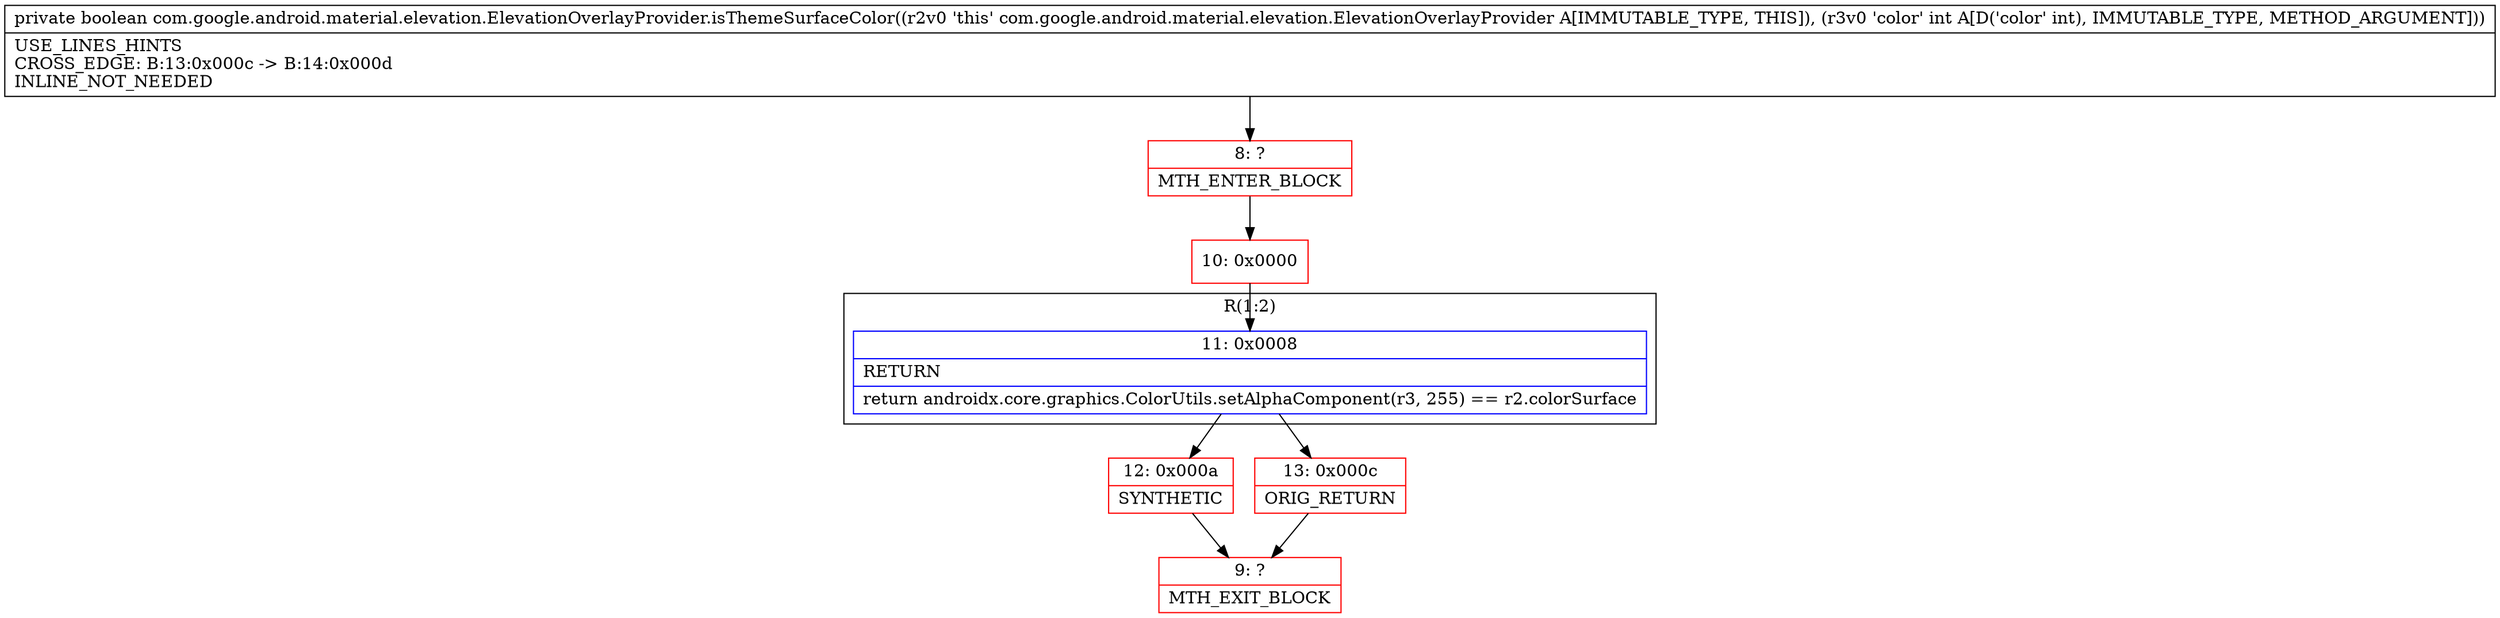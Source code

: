 digraph "CFG forcom.google.android.material.elevation.ElevationOverlayProvider.isThemeSurfaceColor(I)Z" {
subgraph cluster_Region_163939914 {
label = "R(1:2)";
node [shape=record,color=blue];
Node_11 [shape=record,label="{11\:\ 0x0008|RETURN\l|return androidx.core.graphics.ColorUtils.setAlphaComponent(r3, 255) == r2.colorSurface\l}"];
}
Node_8 [shape=record,color=red,label="{8\:\ ?|MTH_ENTER_BLOCK\l}"];
Node_10 [shape=record,color=red,label="{10\:\ 0x0000}"];
Node_12 [shape=record,color=red,label="{12\:\ 0x000a|SYNTHETIC\l}"];
Node_9 [shape=record,color=red,label="{9\:\ ?|MTH_EXIT_BLOCK\l}"];
Node_13 [shape=record,color=red,label="{13\:\ 0x000c|ORIG_RETURN\l}"];
MethodNode[shape=record,label="{private boolean com.google.android.material.elevation.ElevationOverlayProvider.isThemeSurfaceColor((r2v0 'this' com.google.android.material.elevation.ElevationOverlayProvider A[IMMUTABLE_TYPE, THIS]), (r3v0 'color' int A[D('color' int), IMMUTABLE_TYPE, METHOD_ARGUMENT]))  | USE_LINES_HINTS\lCROSS_EDGE: B:13:0x000c \-\> B:14:0x000d\lINLINE_NOT_NEEDED\l}"];
MethodNode -> Node_8;Node_11 -> Node_12;
Node_11 -> Node_13;
Node_8 -> Node_10;
Node_10 -> Node_11;
Node_12 -> Node_9;
Node_13 -> Node_9;
}

